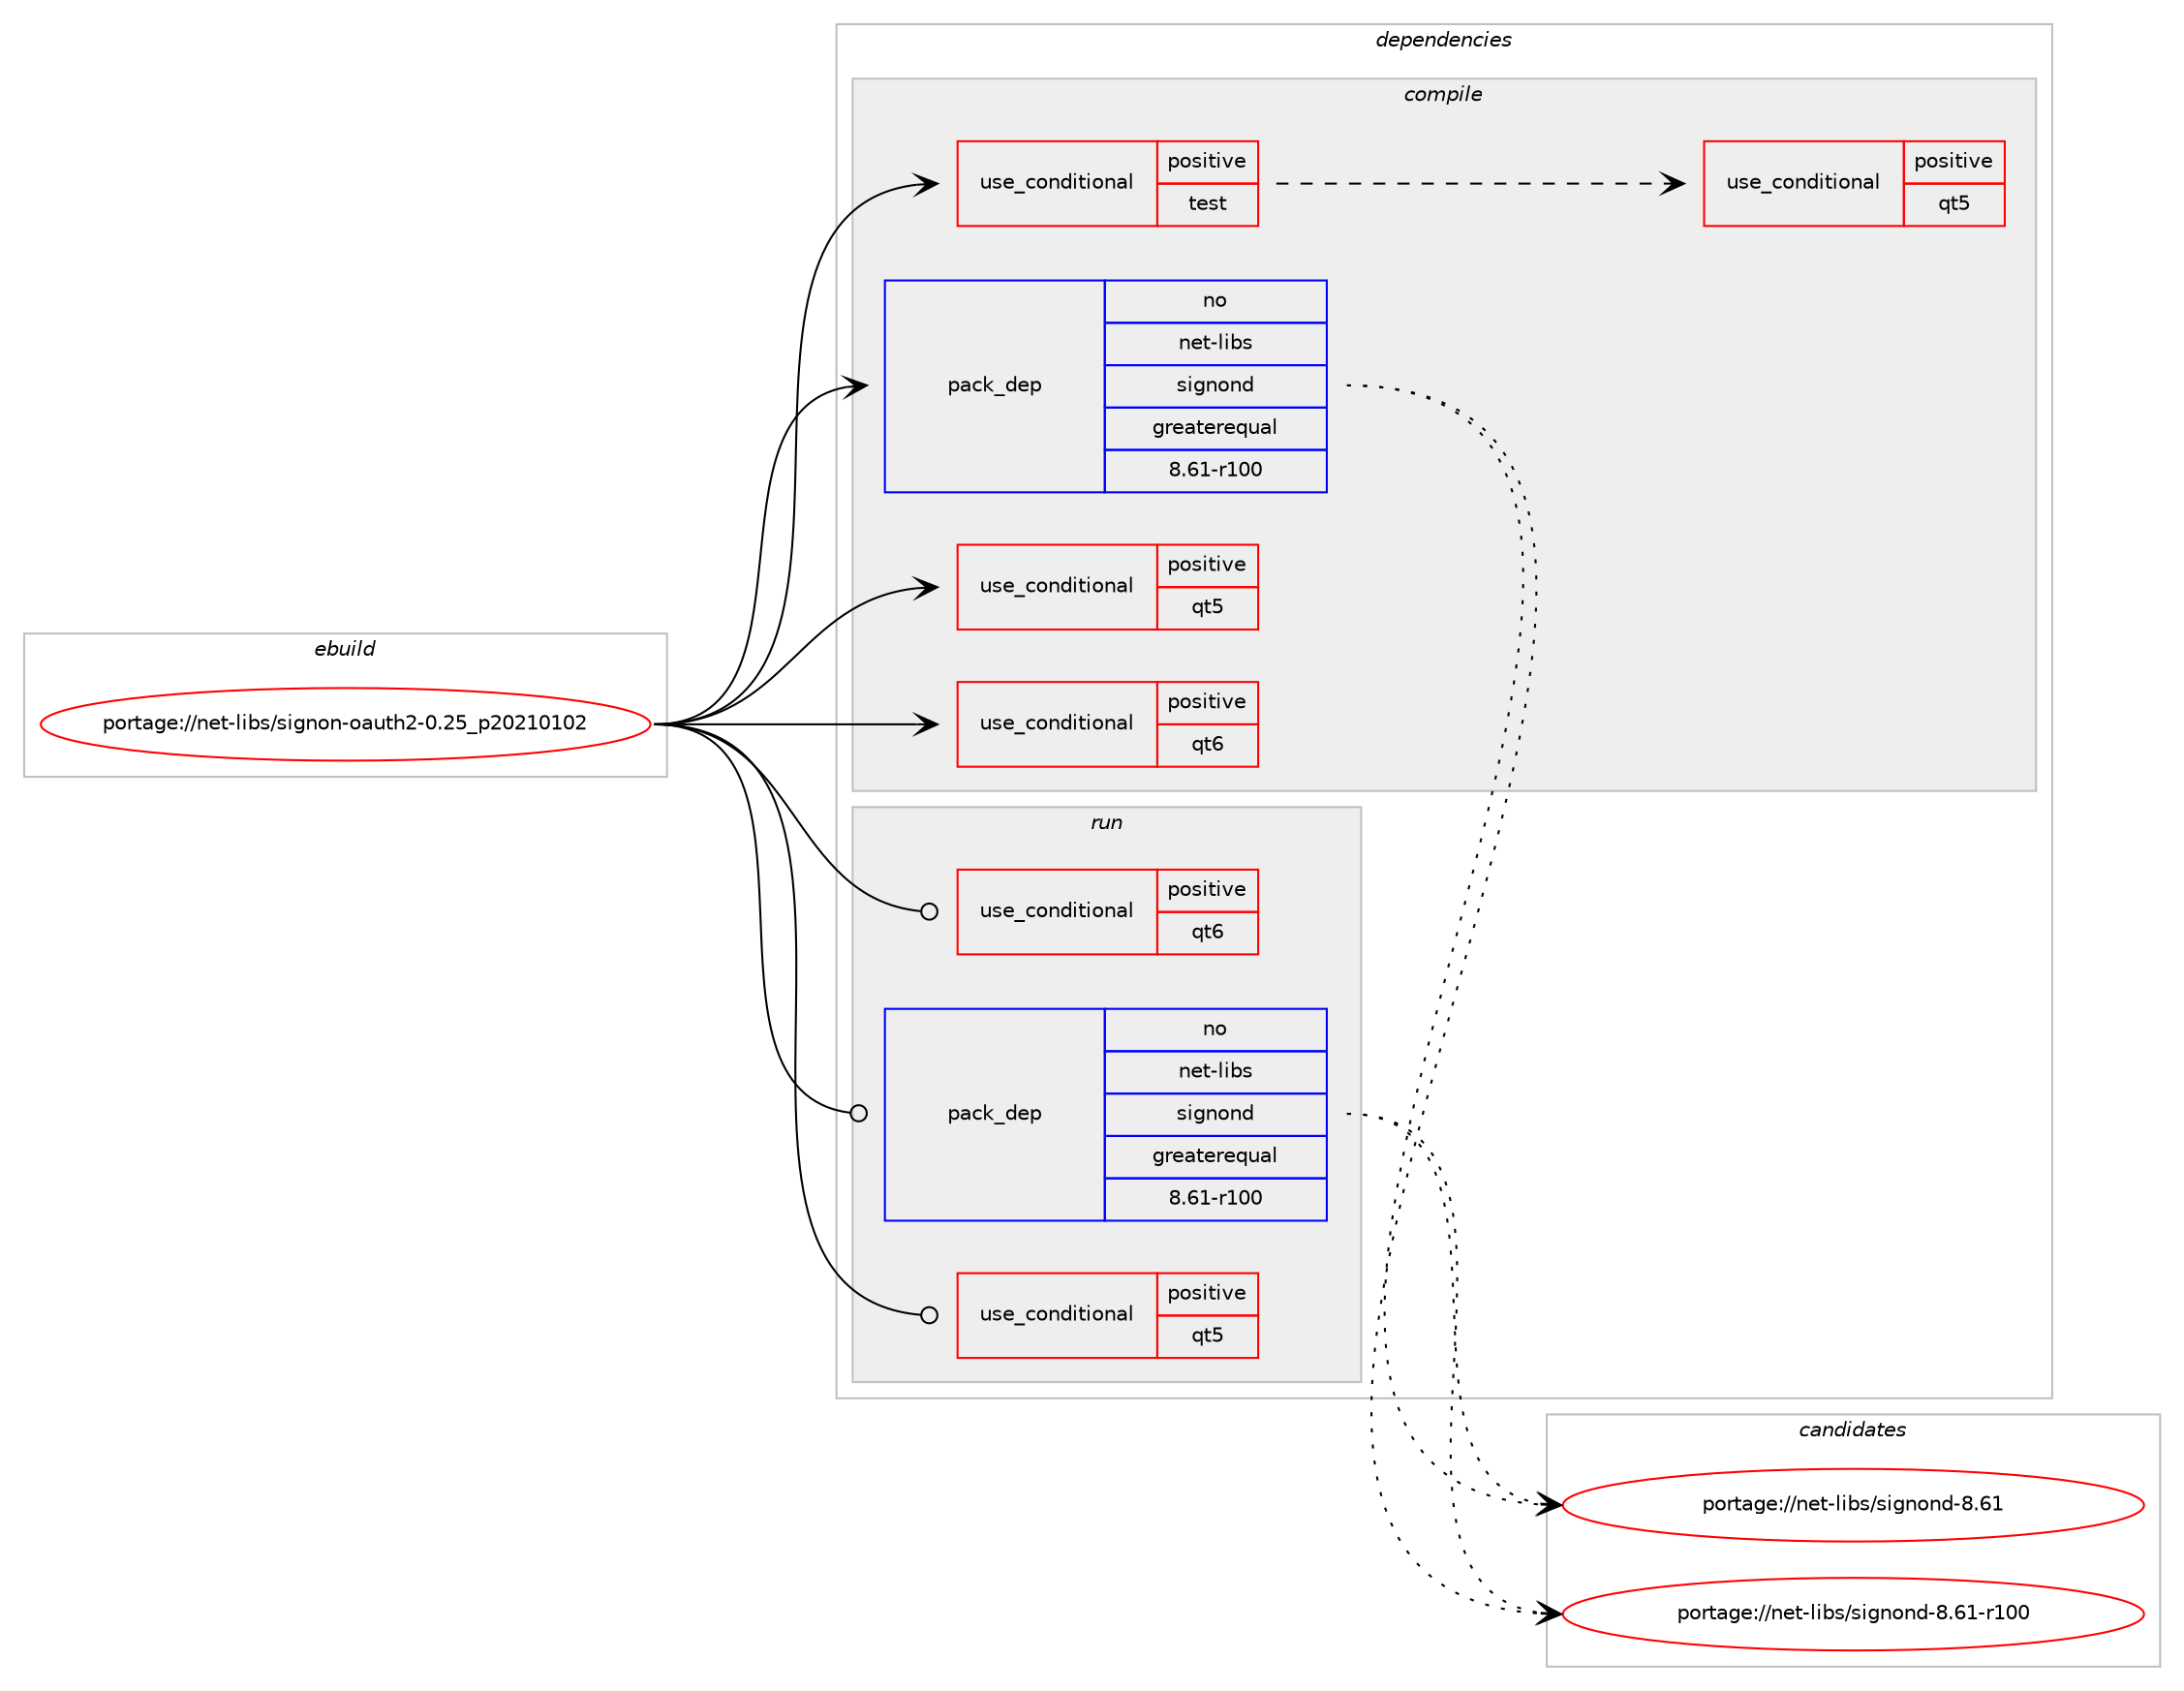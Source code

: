 digraph prolog {

# *************
# Graph options
# *************

newrank=true;
concentrate=true;
compound=true;
graph [rankdir=LR,fontname=Helvetica,fontsize=10,ranksep=1.5];#, ranksep=2.5, nodesep=0.2];
edge  [arrowhead=vee];
node  [fontname=Helvetica,fontsize=10];

# **********
# The ebuild
# **********

subgraph cluster_leftcol {
color=gray;
rank=same;
label=<<i>ebuild</i>>;
id [label="portage://net-libs/signon-oauth2-0.25_p20210102", color=red, width=4, href="../net-libs/signon-oauth2-0.25_p20210102.svg"];
}

# ****************
# The dependencies
# ****************

subgraph cluster_midcol {
color=gray;
label=<<i>dependencies</i>>;
subgraph cluster_compile {
fillcolor="#eeeeee";
style=filled;
label=<<i>compile</i>>;
subgraph cond278 {
dependency353 [label=<<TABLE BORDER="0" CELLBORDER="1" CELLSPACING="0" CELLPADDING="4"><TR><TD ROWSPAN="3" CELLPADDING="10">use_conditional</TD></TR><TR><TD>positive</TD></TR><TR><TD>qt5</TD></TR></TABLE>>, shape=none, color=red];
# *** BEGIN UNKNOWN DEPENDENCY TYPE (TODO) ***
# dependency353 -> package_dependency(portage://net-libs/signon-oauth2-0.25_p20210102,install,no,dev-qt,qtcore,none,[,,],[slot(5)],[])
# *** END UNKNOWN DEPENDENCY TYPE (TODO) ***

# *** BEGIN UNKNOWN DEPENDENCY TYPE (TODO) ***
# dependency353 -> package_dependency(portage://net-libs/signon-oauth2-0.25_p20210102,install,no,dev-qt,qtnetwork,none,[,,],[slot(5)],[use(enable(ssl),none)])
# *** END UNKNOWN DEPENDENCY TYPE (TODO) ***

}
id:e -> dependency353:w [weight=20,style="solid",arrowhead="vee"];
subgraph cond279 {
dependency354 [label=<<TABLE BORDER="0" CELLBORDER="1" CELLSPACING="0" CELLPADDING="4"><TR><TD ROWSPAN="3" CELLPADDING="10">use_conditional</TD></TR><TR><TD>positive</TD></TR><TR><TD>qt6</TD></TR></TABLE>>, shape=none, color=red];
# *** BEGIN UNKNOWN DEPENDENCY TYPE (TODO) ***
# dependency354 -> package_dependency(portage://net-libs/signon-oauth2-0.25_p20210102,install,no,dev-qt,qtbase,none,[,,],[slot(6)],[use(enable(network),none),use(enable(ssl),none)])
# *** END UNKNOWN DEPENDENCY TYPE (TODO) ***

}
id:e -> dependency354:w [weight=20,style="solid",arrowhead="vee"];
subgraph cond280 {
dependency355 [label=<<TABLE BORDER="0" CELLBORDER="1" CELLSPACING="0" CELLPADDING="4"><TR><TD ROWSPAN="3" CELLPADDING="10">use_conditional</TD></TR><TR><TD>positive</TD></TR><TR><TD>test</TD></TR></TABLE>>, shape=none, color=red];
subgraph cond281 {
dependency356 [label=<<TABLE BORDER="0" CELLBORDER="1" CELLSPACING="0" CELLPADDING="4"><TR><TD ROWSPAN="3" CELLPADDING="10">use_conditional</TD></TR><TR><TD>positive</TD></TR><TR><TD>qt5</TD></TR></TABLE>>, shape=none, color=red];
# *** BEGIN UNKNOWN DEPENDENCY TYPE (TODO) ***
# dependency356 -> package_dependency(portage://net-libs/signon-oauth2-0.25_p20210102,install,no,dev-qt,qttest,none,[,,],[slot(5)],[])
# *** END UNKNOWN DEPENDENCY TYPE (TODO) ***

}
dependency355:e -> dependency356:w [weight=20,style="dashed",arrowhead="vee"];
}
id:e -> dependency355:w [weight=20,style="solid",arrowhead="vee"];
subgraph pack65 {
dependency357 [label=<<TABLE BORDER="0" CELLBORDER="1" CELLSPACING="0" CELLPADDING="4" WIDTH="220"><TR><TD ROWSPAN="6" CELLPADDING="30">pack_dep</TD></TR><TR><TD WIDTH="110">no</TD></TR><TR><TD>net-libs</TD></TR><TR><TD>signond</TD></TR><TR><TD>greaterequal</TD></TR><TR><TD>8.61-r100</TD></TR></TABLE>>, shape=none, color=blue];
}
id:e -> dependency357:w [weight=20,style="solid",arrowhead="vee"];
}
subgraph cluster_compileandrun {
fillcolor="#eeeeee";
style=filled;
label=<<i>compile and run</i>>;
}
subgraph cluster_run {
fillcolor="#eeeeee";
style=filled;
label=<<i>run</i>>;
subgraph cond282 {
dependency358 [label=<<TABLE BORDER="0" CELLBORDER="1" CELLSPACING="0" CELLPADDING="4"><TR><TD ROWSPAN="3" CELLPADDING="10">use_conditional</TD></TR><TR><TD>positive</TD></TR><TR><TD>qt5</TD></TR></TABLE>>, shape=none, color=red];
# *** BEGIN UNKNOWN DEPENDENCY TYPE (TODO) ***
# dependency358 -> package_dependency(portage://net-libs/signon-oauth2-0.25_p20210102,run,no,dev-qt,qtcore,none,[,,],[slot(5)],[])
# *** END UNKNOWN DEPENDENCY TYPE (TODO) ***

# *** BEGIN UNKNOWN DEPENDENCY TYPE (TODO) ***
# dependency358 -> package_dependency(portage://net-libs/signon-oauth2-0.25_p20210102,run,no,dev-qt,qtnetwork,none,[,,],[slot(5)],[use(enable(ssl),none)])
# *** END UNKNOWN DEPENDENCY TYPE (TODO) ***

}
id:e -> dependency358:w [weight=20,style="solid",arrowhead="odot"];
subgraph cond283 {
dependency359 [label=<<TABLE BORDER="0" CELLBORDER="1" CELLSPACING="0" CELLPADDING="4"><TR><TD ROWSPAN="3" CELLPADDING="10">use_conditional</TD></TR><TR><TD>positive</TD></TR><TR><TD>qt6</TD></TR></TABLE>>, shape=none, color=red];
# *** BEGIN UNKNOWN DEPENDENCY TYPE (TODO) ***
# dependency359 -> package_dependency(portage://net-libs/signon-oauth2-0.25_p20210102,run,no,dev-qt,qtbase,none,[,,],[slot(6)],[use(enable(network),none),use(enable(ssl),none)])
# *** END UNKNOWN DEPENDENCY TYPE (TODO) ***

}
id:e -> dependency359:w [weight=20,style="solid",arrowhead="odot"];
subgraph pack66 {
dependency360 [label=<<TABLE BORDER="0" CELLBORDER="1" CELLSPACING="0" CELLPADDING="4" WIDTH="220"><TR><TD ROWSPAN="6" CELLPADDING="30">pack_dep</TD></TR><TR><TD WIDTH="110">no</TD></TR><TR><TD>net-libs</TD></TR><TR><TD>signond</TD></TR><TR><TD>greaterequal</TD></TR><TR><TD>8.61-r100</TD></TR></TABLE>>, shape=none, color=blue];
}
id:e -> dependency360:w [weight=20,style="solid",arrowhead="odot"];
}
}

# **************
# The candidates
# **************

subgraph cluster_choices {
rank=same;
color=gray;
label=<<i>candidates</i>>;

subgraph choice65 {
color=black;
nodesep=1;
choice1101011164510810598115471151051031101111101004556465449 [label="portage://net-libs/signond-8.61", color=red, width=4,href="../net-libs/signond-8.61.svg"];
choice110101116451081059811547115105103110111110100455646544945114494848 [label="portage://net-libs/signond-8.61-r100", color=red, width=4,href="../net-libs/signond-8.61-r100.svg"];
dependency357:e -> choice1101011164510810598115471151051031101111101004556465449:w [style=dotted,weight="100"];
dependency357:e -> choice110101116451081059811547115105103110111110100455646544945114494848:w [style=dotted,weight="100"];
}
subgraph choice66 {
color=black;
nodesep=1;
choice1101011164510810598115471151051031101111101004556465449 [label="portage://net-libs/signond-8.61", color=red, width=4,href="../net-libs/signond-8.61.svg"];
choice110101116451081059811547115105103110111110100455646544945114494848 [label="portage://net-libs/signond-8.61-r100", color=red, width=4,href="../net-libs/signond-8.61-r100.svg"];
dependency360:e -> choice1101011164510810598115471151051031101111101004556465449:w [style=dotted,weight="100"];
dependency360:e -> choice110101116451081059811547115105103110111110100455646544945114494848:w [style=dotted,weight="100"];
}
}

}
